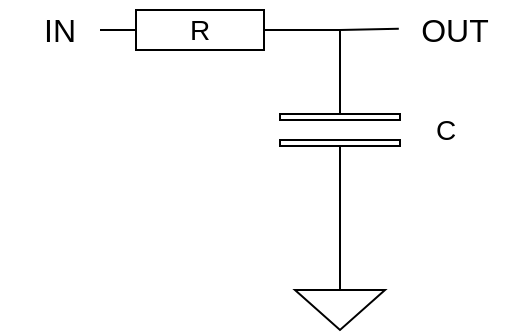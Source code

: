 <mxfile version="28.2.7">
  <diagram name="Page-1" id="427pyeHDUCHiVFxzyBcK">
    <mxGraphModel dx="738" dy="440" grid="1" gridSize="10" guides="1" tooltips="1" connect="1" arrows="1" fold="1" page="1" pageScale="1" pageWidth="450" pageHeight="300" math="0" shadow="0">
      <root>
        <mxCell id="0" />
        <mxCell id="1" parent="0" />
        <mxCell id="GOgg-8nM3F317iof_1x7-1" value="" style="pointerEvents=1;verticalLabelPosition=bottom;shadow=0;dashed=0;align=center;html=1;verticalAlign=top;shape=mxgraph.electrical.capacitors.capacitor_4;rotation=-90;" vertex="1" parent="1">
          <mxGeometry x="150" y="100" width="100" height="60" as="geometry" />
        </mxCell>
        <mxCell id="GOgg-8nM3F317iof_1x7-2" value="" style="pointerEvents=1;verticalLabelPosition=bottom;shadow=0;dashed=0;align=center;html=1;verticalAlign=top;shape=mxgraph.electrical.resistors.resistor_1;" vertex="1" parent="1">
          <mxGeometry x="80" y="70" width="100" height="20" as="geometry" />
        </mxCell>
        <mxCell id="GOgg-8nM3F317iof_1x7-4" value="" style="edgeStyle=orthogonalEdgeStyle;rounded=0;orthogonalLoop=1;jettySize=auto;html=1;endArrow=none;endFill=0;" edge="1" parent="1" source="GOgg-8nM3F317iof_1x7-3" target="GOgg-8nM3F317iof_1x7-1">
          <mxGeometry relative="1" as="geometry" />
        </mxCell>
        <mxCell id="GOgg-8nM3F317iof_1x7-3" value="" style="pointerEvents=1;verticalLabelPosition=bottom;shadow=0;dashed=0;align=center;html=1;verticalAlign=top;shape=mxgraph.electrical.signal_sources.signal_ground;" vertex="1" parent="1">
          <mxGeometry x="177.5" y="200" width="45" height="30" as="geometry" />
        </mxCell>
        <mxCell id="GOgg-8nM3F317iof_1x7-5" style="edgeStyle=none;rounded=0;orthogonalLoop=1;jettySize=auto;html=1;exitX=1;exitY=0.5;exitDx=0;exitDy=0;exitPerimeter=0;entryX=1;entryY=0.5;entryDx=0;entryDy=0;entryPerimeter=0;endArrow=none;endFill=0;" edge="1" parent="1" source="GOgg-8nM3F317iof_1x7-2" target="GOgg-8nM3F317iof_1x7-1">
          <mxGeometry relative="1" as="geometry" />
        </mxCell>
        <mxCell id="GOgg-8nM3F317iof_1x7-6" value="&lt;font style=&quot;font-size: 16px;&quot;&gt;OUT&lt;/font&gt;" style="text;html=1;whiteSpace=wrap;strokeColor=none;fillColor=none;align=center;verticalAlign=middle;rounded=0;" vertex="1" parent="1">
          <mxGeometry x="230" y="65" width="55" height="30" as="geometry" />
        </mxCell>
        <mxCell id="GOgg-8nM3F317iof_1x7-7" value="&lt;font style=&quot;font-size: 16px;&quot;&gt;IN&lt;/font&gt;" style="text;html=1;whiteSpace=wrap;strokeColor=none;fillColor=none;align=center;verticalAlign=middle;rounded=0;" vertex="1" parent="1">
          <mxGeometry x="30" y="65" width="60" height="30" as="geometry" />
        </mxCell>
        <mxCell id="GOgg-8nM3F317iof_1x7-8" style="edgeStyle=none;rounded=0;orthogonalLoop=1;jettySize=auto;html=1;exitX=1;exitY=0.5;exitDx=0;exitDy=0;exitPerimeter=0;entryX=1.006;entryY=0.99;entryDx=0;entryDy=0;entryPerimeter=0;endArrow=none;endFill=0;" edge="1" parent="1" source="GOgg-8nM3F317iof_1x7-1" target="GOgg-8nM3F317iof_1x7-1">
          <mxGeometry relative="1" as="geometry" />
        </mxCell>
        <mxCell id="GOgg-8nM3F317iof_1x7-9" value="&lt;font style=&quot;font-size: 14px;&quot;&gt;R&lt;/font&gt;" style="text;html=1;whiteSpace=wrap;strokeColor=none;fillColor=none;align=center;verticalAlign=middle;rounded=0;" vertex="1" parent="1">
          <mxGeometry x="100" y="65" width="60" height="30" as="geometry" />
        </mxCell>
        <mxCell id="GOgg-8nM3F317iof_1x7-10" value="&lt;font style=&quot;font-size: 14px;&quot;&gt;C&lt;/font&gt;" style="text;html=1;whiteSpace=wrap;strokeColor=none;fillColor=none;align=center;verticalAlign=middle;rounded=0;" vertex="1" parent="1">
          <mxGeometry x="222.5" y="115" width="60" height="30" as="geometry" />
        </mxCell>
      </root>
    </mxGraphModel>
  </diagram>
</mxfile>
